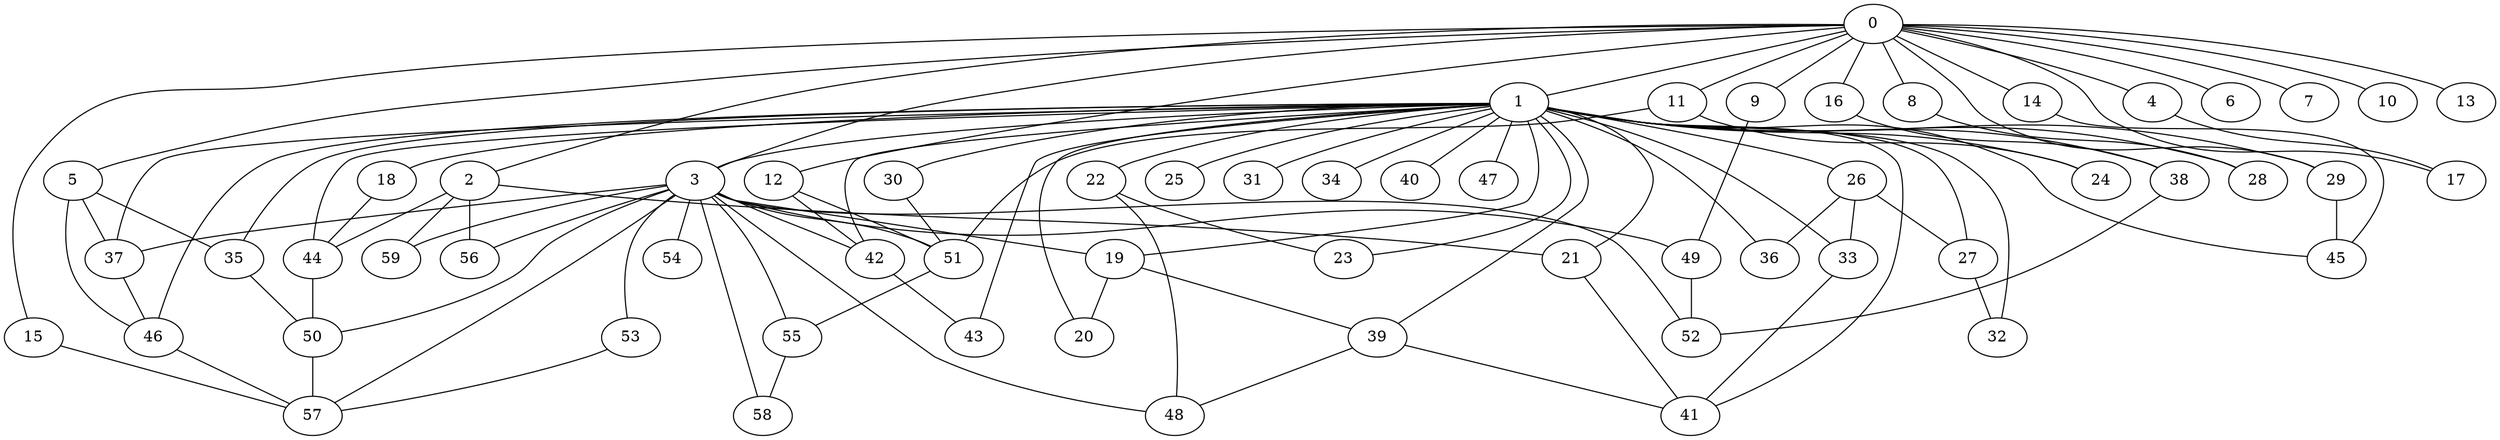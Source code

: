 
graph graphname {
    0 -- 1
0 -- 2
0 -- 3
0 -- 4
0 -- 5
0 -- 6
0 -- 7
0 -- 8
0 -- 9
0 -- 10
0 -- 11
0 -- 12
0 -- 13
0 -- 14
0 -- 15
0 -- 16
0 -- 17
0 -- 29
1 -- 18
1 -- 19
1 -- 20
1 -- 21
1 -- 22
1 -- 23
1 -- 24
1 -- 25
1 -- 26
1 -- 27
1 -- 28
1 -- 29
1 -- 30
1 -- 31
1 -- 32
1 -- 33
1 -- 34
1 -- 35
1 -- 36
1 -- 37
1 -- 38
1 -- 39
1 -- 40
1 -- 41
1 -- 42
1 -- 43
1 -- 44
1 -- 45
1 -- 46
1 -- 47
1 -- 3
2 -- 59
2 -- 56
2 -- 21
2 -- 44
3 -- 48
3 -- 49
3 -- 50
3 -- 51
3 -- 52
3 -- 53
3 -- 54
3 -- 55
3 -- 56
3 -- 57
3 -- 58
3 -- 59
3 -- 42
3 -- 37
3 -- 19
4 -- 17
5 -- 37
5 -- 46
5 -- 35
8 -- 28
9 -- 49
11 -- 24
11 -- 51
12 -- 51
12 -- 42
14 -- 45
15 -- 57
16 -- 38
18 -- 44
19 -- 39
19 -- 20
21 -- 41
22 -- 23
22 -- 48
26 -- 36
26 -- 33
26 -- 27
27 -- 32
29 -- 45
30 -- 51
33 -- 41
35 -- 50
37 -- 46
38 -- 52
39 -- 41
39 -- 48
42 -- 43
44 -- 50
46 -- 57
49 -- 52
50 -- 57
51 -- 55
53 -- 57
55 -- 58

}
